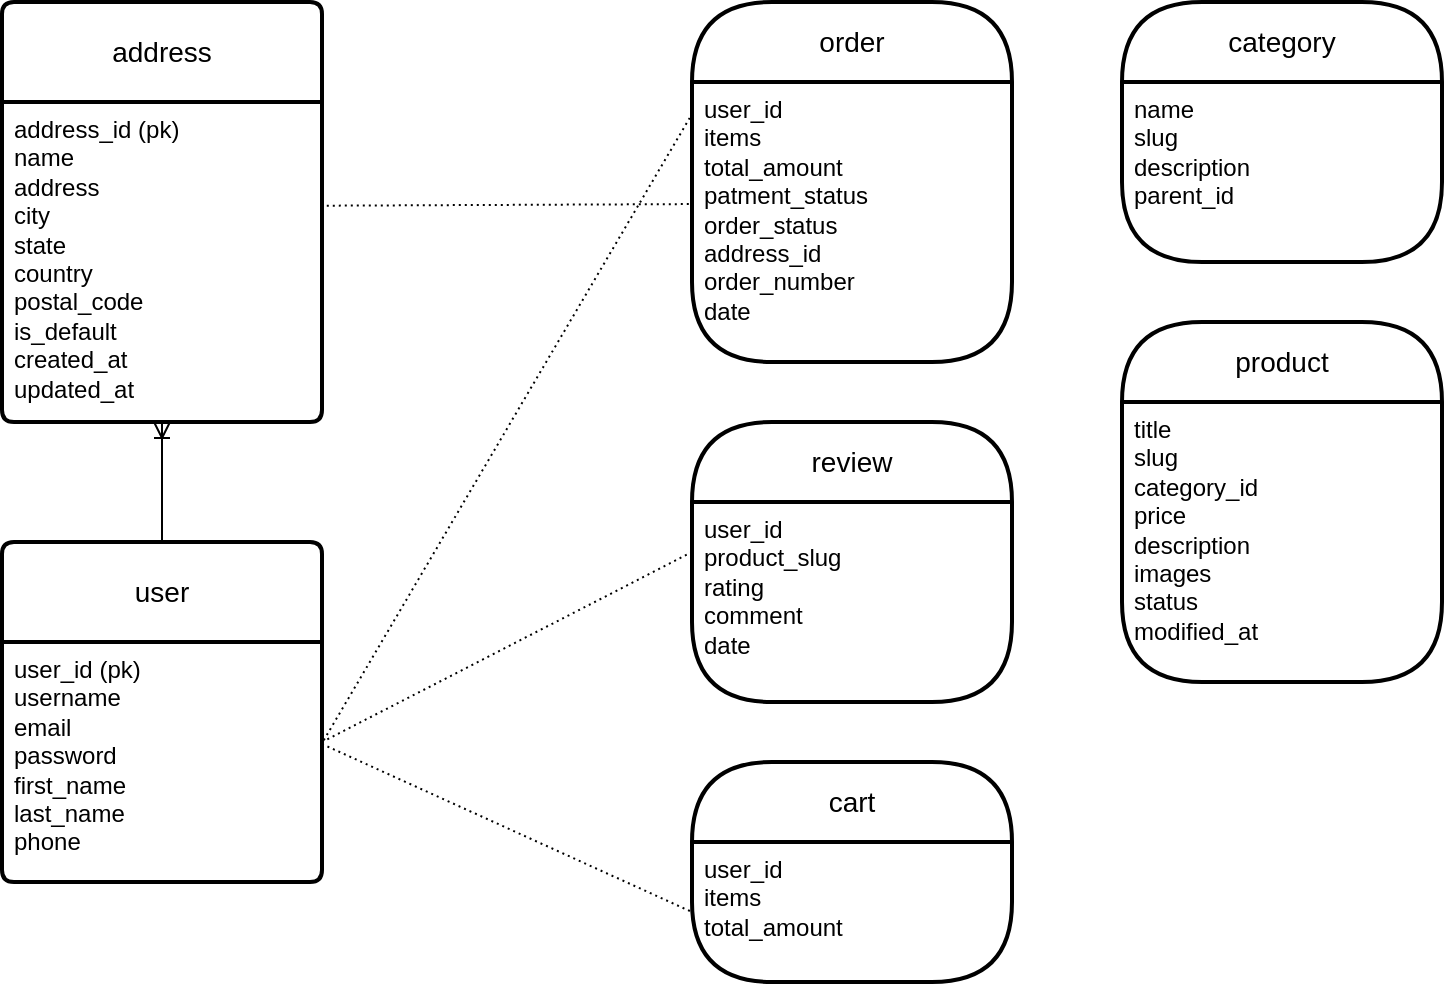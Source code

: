 <mxfile version="23.1.5" type="device">
  <diagram name="Page-1" id="QxOyFd-Md2LCoE-3MW4j">
    <mxGraphModel dx="1304" dy="1867" grid="1" gridSize="10" guides="1" tooltips="1" connect="1" arrows="1" fold="1" page="1" pageScale="1" pageWidth="850" pageHeight="1100" math="0" shadow="0">
      <root>
        <mxCell id="0" />
        <mxCell id="1" parent="0" />
        <mxCell id="M_TYodu9LWobf4Slg6VB-24" value="user" style="swimlane;childLayout=stackLayout;horizontal=1;startSize=50;horizontalStack=0;rounded=1;fontSize=14;fontStyle=0;strokeWidth=2;resizeParent=0;resizeLast=1;shadow=0;dashed=0;align=center;arcSize=4;whiteSpace=wrap;html=1;" vertex="1" parent="1">
          <mxGeometry x="80" y="270" width="160" height="170" as="geometry" />
        </mxCell>
        <mxCell id="M_TYodu9LWobf4Slg6VB-25" value="user_id (pk)&lt;br&gt;username&amp;nbsp;&lt;br&gt;email&lt;br&gt;password&lt;br&gt;first_name&lt;br&gt;last_name&lt;div&gt;phone&lt;/div&gt;" style="align=left;strokeColor=none;fillColor=none;spacingLeft=4;fontSize=12;verticalAlign=top;resizable=0;rotatable=0;part=1;html=1;" vertex="1" parent="M_TYodu9LWobf4Slg6VB-24">
          <mxGeometry y="50" width="160" height="120" as="geometry" />
        </mxCell>
        <mxCell id="M_TYodu9LWobf4Slg6VB-28" value="address" style="swimlane;childLayout=stackLayout;horizontal=1;startSize=50;horizontalStack=0;rounded=1;fontSize=14;fontStyle=0;strokeWidth=2;resizeParent=0;resizeLast=1;shadow=0;dashed=0;align=center;arcSize=4;whiteSpace=wrap;html=1;" vertex="1" parent="1">
          <mxGeometry x="80" width="160" height="210" as="geometry" />
        </mxCell>
        <mxCell id="M_TYodu9LWobf4Slg6VB-29" value="address_id (pk)&lt;br&gt;name&lt;br&gt;address&lt;br&gt;city&lt;br&gt;state&lt;br&gt;country&lt;br&gt;postal_code&lt;br&gt;is_default&lt;br&gt;created_at&lt;br&gt;updated_at" style="align=left;strokeColor=none;fillColor=none;spacingLeft=4;fontSize=12;verticalAlign=top;resizable=0;rotatable=0;part=1;html=1;" vertex="1" parent="M_TYodu9LWobf4Slg6VB-28">
          <mxGeometry y="50" width="160" height="160" as="geometry" />
        </mxCell>
        <mxCell id="M_TYodu9LWobf4Slg6VB-32" value="review" style="swimlane;childLayout=stackLayout;horizontal=1;startSize=40;horizontalStack=0;rounded=1;fontSize=14;fontStyle=0;strokeWidth=2;resizeParent=0;resizeLast=1;shadow=0;dashed=0;align=center;arcSize=50;whiteSpace=wrap;html=1;" vertex="1" parent="1">
          <mxGeometry x="425" y="210" width="160" height="140" as="geometry" />
        </mxCell>
        <mxCell id="M_TYodu9LWobf4Slg6VB-33" value="user_id&lt;br&gt;product_slug&lt;br&gt;rating&lt;br&gt;comment&lt;br&gt;date" style="align=left;strokeColor=none;fillColor=none;spacingLeft=4;fontSize=12;verticalAlign=top;resizable=0;rotatable=0;part=1;html=1;" vertex="1" parent="M_TYodu9LWobf4Slg6VB-32">
          <mxGeometry y="40" width="160" height="100" as="geometry" />
        </mxCell>
        <mxCell id="M_TYodu9LWobf4Slg6VB-34" value="cart" style="swimlane;childLayout=stackLayout;horizontal=1;startSize=40;horizontalStack=0;rounded=1;fontSize=14;fontStyle=0;strokeWidth=2;resizeParent=0;resizeLast=1;shadow=0;dashed=0;align=center;arcSize=50;whiteSpace=wrap;html=1;" vertex="1" parent="1">
          <mxGeometry x="425" y="380" width="160" height="110" as="geometry" />
        </mxCell>
        <mxCell id="M_TYodu9LWobf4Slg6VB-35" value="user_id&lt;br&gt;items&lt;br&gt;total_amount" style="align=left;strokeColor=none;fillColor=none;spacingLeft=4;fontSize=12;verticalAlign=top;resizable=0;rotatable=0;part=1;html=1;" vertex="1" parent="M_TYodu9LWobf4Slg6VB-34">
          <mxGeometry y="40" width="160" height="70" as="geometry" />
        </mxCell>
        <mxCell id="M_TYodu9LWobf4Slg6VB-36" value="order" style="swimlane;childLayout=stackLayout;horizontal=1;startSize=40;horizontalStack=0;rounded=1;fontSize=14;fontStyle=0;strokeWidth=2;resizeParent=0;resizeLast=1;shadow=0;dashed=0;align=center;arcSize=50;whiteSpace=wrap;html=1;" vertex="1" parent="1">
          <mxGeometry x="425" width="160" height="180" as="geometry" />
        </mxCell>
        <mxCell id="M_TYodu9LWobf4Slg6VB-37" value="user_id&lt;br&gt;items&lt;br&gt;total_amount&lt;br&gt;patment_status&lt;br&gt;order_status&lt;br&gt;address_id&lt;br&gt;order_number&lt;br&gt;date" style="align=left;strokeColor=none;fillColor=none;spacingLeft=4;fontSize=12;verticalAlign=top;resizable=0;rotatable=0;part=1;html=1;" vertex="1" parent="M_TYodu9LWobf4Slg6VB-36">
          <mxGeometry y="40" width="160" height="140" as="geometry" />
        </mxCell>
        <mxCell id="M_TYodu9LWobf4Slg6VB-38" value="category" style="swimlane;childLayout=stackLayout;horizontal=1;startSize=40;horizontalStack=0;rounded=1;fontSize=14;fontStyle=0;strokeWidth=2;resizeParent=0;resizeLast=1;shadow=0;dashed=0;align=center;arcSize=50;whiteSpace=wrap;html=1;" vertex="1" parent="1">
          <mxGeometry x="640" width="160" height="130" as="geometry" />
        </mxCell>
        <mxCell id="M_TYodu9LWobf4Slg6VB-39" value="name&lt;br&gt;slug&lt;div&gt;description&lt;/div&gt;&lt;div&gt;parent_id&lt;/div&gt;" style="align=left;strokeColor=none;fillColor=none;spacingLeft=4;fontSize=12;verticalAlign=top;resizable=0;rotatable=0;part=1;html=1;" vertex="1" parent="M_TYodu9LWobf4Slg6VB-38">
          <mxGeometry y="40" width="160" height="90" as="geometry" />
        </mxCell>
        <mxCell id="M_TYodu9LWobf4Slg6VB-40" value="product" style="swimlane;childLayout=stackLayout;horizontal=1;startSize=40;horizontalStack=0;rounded=1;fontSize=14;fontStyle=0;strokeWidth=2;resizeParent=0;resizeLast=1;shadow=0;dashed=0;align=center;arcSize=50;whiteSpace=wrap;html=1;" vertex="1" parent="1">
          <mxGeometry x="640" y="160" width="160" height="180" as="geometry" />
        </mxCell>
        <mxCell id="M_TYodu9LWobf4Slg6VB-41" value="title&lt;br&gt;slug&lt;br&gt;category_id&lt;br&gt;price&lt;div&gt;description&lt;/div&gt;&lt;div&gt;images&lt;/div&gt;&lt;div&gt;status&lt;/div&gt;&lt;div&gt;modified_at&lt;/div&gt;" style="align=left;strokeColor=none;fillColor=none;spacingLeft=4;fontSize=12;verticalAlign=top;resizable=0;rotatable=0;part=1;html=1;" vertex="1" parent="M_TYodu9LWobf4Slg6VB-40">
          <mxGeometry y="40" width="160" height="140" as="geometry" />
        </mxCell>
        <mxCell id="M_TYodu9LWobf4Slg6VB-49" value="" style="endArrow=none;html=1;rounded=0;dashed=1;dashPattern=1 2;entryX=-0.007;entryY=0.128;entryDx=0;entryDy=0;entryPerimeter=0;exitX=0.996;exitY=0.431;exitDx=0;exitDy=0;exitPerimeter=0;" edge="1" parent="1" source="M_TYodu9LWobf4Slg6VB-25" target="M_TYodu9LWobf4Slg6VB-37">
          <mxGeometry relative="1" as="geometry">
            <mxPoint x="230" y="230" as="sourcePoint" />
            <mxPoint x="390" y="230" as="targetPoint" />
          </mxGeometry>
        </mxCell>
        <mxCell id="M_TYodu9LWobf4Slg6VB-52" value="" style="endArrow=none;html=1;rounded=0;dashed=1;dashPattern=1 2;entryX=0;entryY=0.25;entryDx=0;entryDy=0;exitX=1;exitY=0.417;exitDx=0;exitDy=0;exitPerimeter=0;" edge="1" parent="1" source="M_TYodu9LWobf4Slg6VB-25" target="M_TYodu9LWobf4Slg6VB-33">
          <mxGeometry relative="1" as="geometry">
            <mxPoint x="240" y="385" as="sourcePoint" />
            <mxPoint x="436" y="149" as="targetPoint" />
          </mxGeometry>
        </mxCell>
        <mxCell id="M_TYodu9LWobf4Slg6VB-53" value="" style="endArrow=none;html=1;rounded=0;dashed=1;dashPattern=1 2;entryX=-0.007;entryY=0.436;entryDx=0;entryDy=0;entryPerimeter=0;exitX=1.015;exitY=0.324;exitDx=0;exitDy=0;exitPerimeter=0;" edge="1" parent="1" source="M_TYodu9LWobf4Slg6VB-29" target="M_TYodu9LWobf4Slg6VB-37">
          <mxGeometry relative="1" as="geometry">
            <mxPoint x="249" y="387" as="sourcePoint" />
            <mxPoint x="434" y="68" as="targetPoint" />
          </mxGeometry>
        </mxCell>
        <mxCell id="M_TYodu9LWobf4Slg6VB-56" value="" style="endArrow=none;html=1;rounded=0;dashed=1;dashPattern=1 2;entryX=0;entryY=0.5;entryDx=0;entryDy=0;exitX=1;exitY=0.425;exitDx=0;exitDy=0;exitPerimeter=0;" edge="1" parent="1" source="M_TYodu9LWobf4Slg6VB-25" target="M_TYodu9LWobf4Slg6VB-35">
          <mxGeometry relative="1" as="geometry">
            <mxPoint x="260" y="390" as="sourcePoint" />
            <mxPoint x="445" y="295" as="targetPoint" />
          </mxGeometry>
        </mxCell>
        <mxCell id="M_TYodu9LWobf4Slg6VB-58" value="" style="fontSize=12;html=1;endArrow=ERoneToMany;rounded=0;entryX=0.5;entryY=1;entryDx=0;entryDy=0;exitX=0.5;exitY=0;exitDx=0;exitDy=0;" edge="1" parent="1" source="M_TYodu9LWobf4Slg6VB-24" target="M_TYodu9LWobf4Slg6VB-28">
          <mxGeometry width="100" height="100" relative="1" as="geometry">
            <mxPoint x="440" y="330" as="sourcePoint" />
            <mxPoint x="540" y="230" as="targetPoint" />
          </mxGeometry>
        </mxCell>
      </root>
    </mxGraphModel>
  </diagram>
</mxfile>

